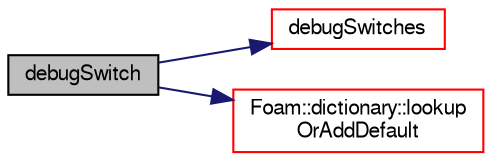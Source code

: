 digraph "debugSwitch"
{
  bgcolor="transparent";
  edge [fontname="FreeSans",fontsize="10",labelfontname="FreeSans",labelfontsize="10"];
  node [fontname="FreeSans",fontsize="10",shape=record];
  rankdir="LR";
  Node2319 [label="debugSwitch",height=0.2,width=0.4,color="black", fillcolor="grey75", style="filled", fontcolor="black"];
  Node2319 -> Node2320 [color="midnightblue",fontsize="10",style="solid",fontname="FreeSans"];
  Node2320 [label="debugSwitches",height=0.2,width=0.4,color="red",URL="$a21163.html#ae2433dfbd6f48fe155756f10df21df61",tooltip="The DebugSwitches sub-dictionary in the central controlDict. "];
  Node2319 -> Node2388 [color="midnightblue",fontsize="10",style="solid",fontname="FreeSans"];
  Node2388 [label="Foam::dictionary::lookup\lOrAddDefault",height=0.2,width=0.4,color="red",URL="$a26014.html#aadafaae6847668979f5ce540f62d6e62",tooltip="Find and return a T, if not found return the given. "];
}
